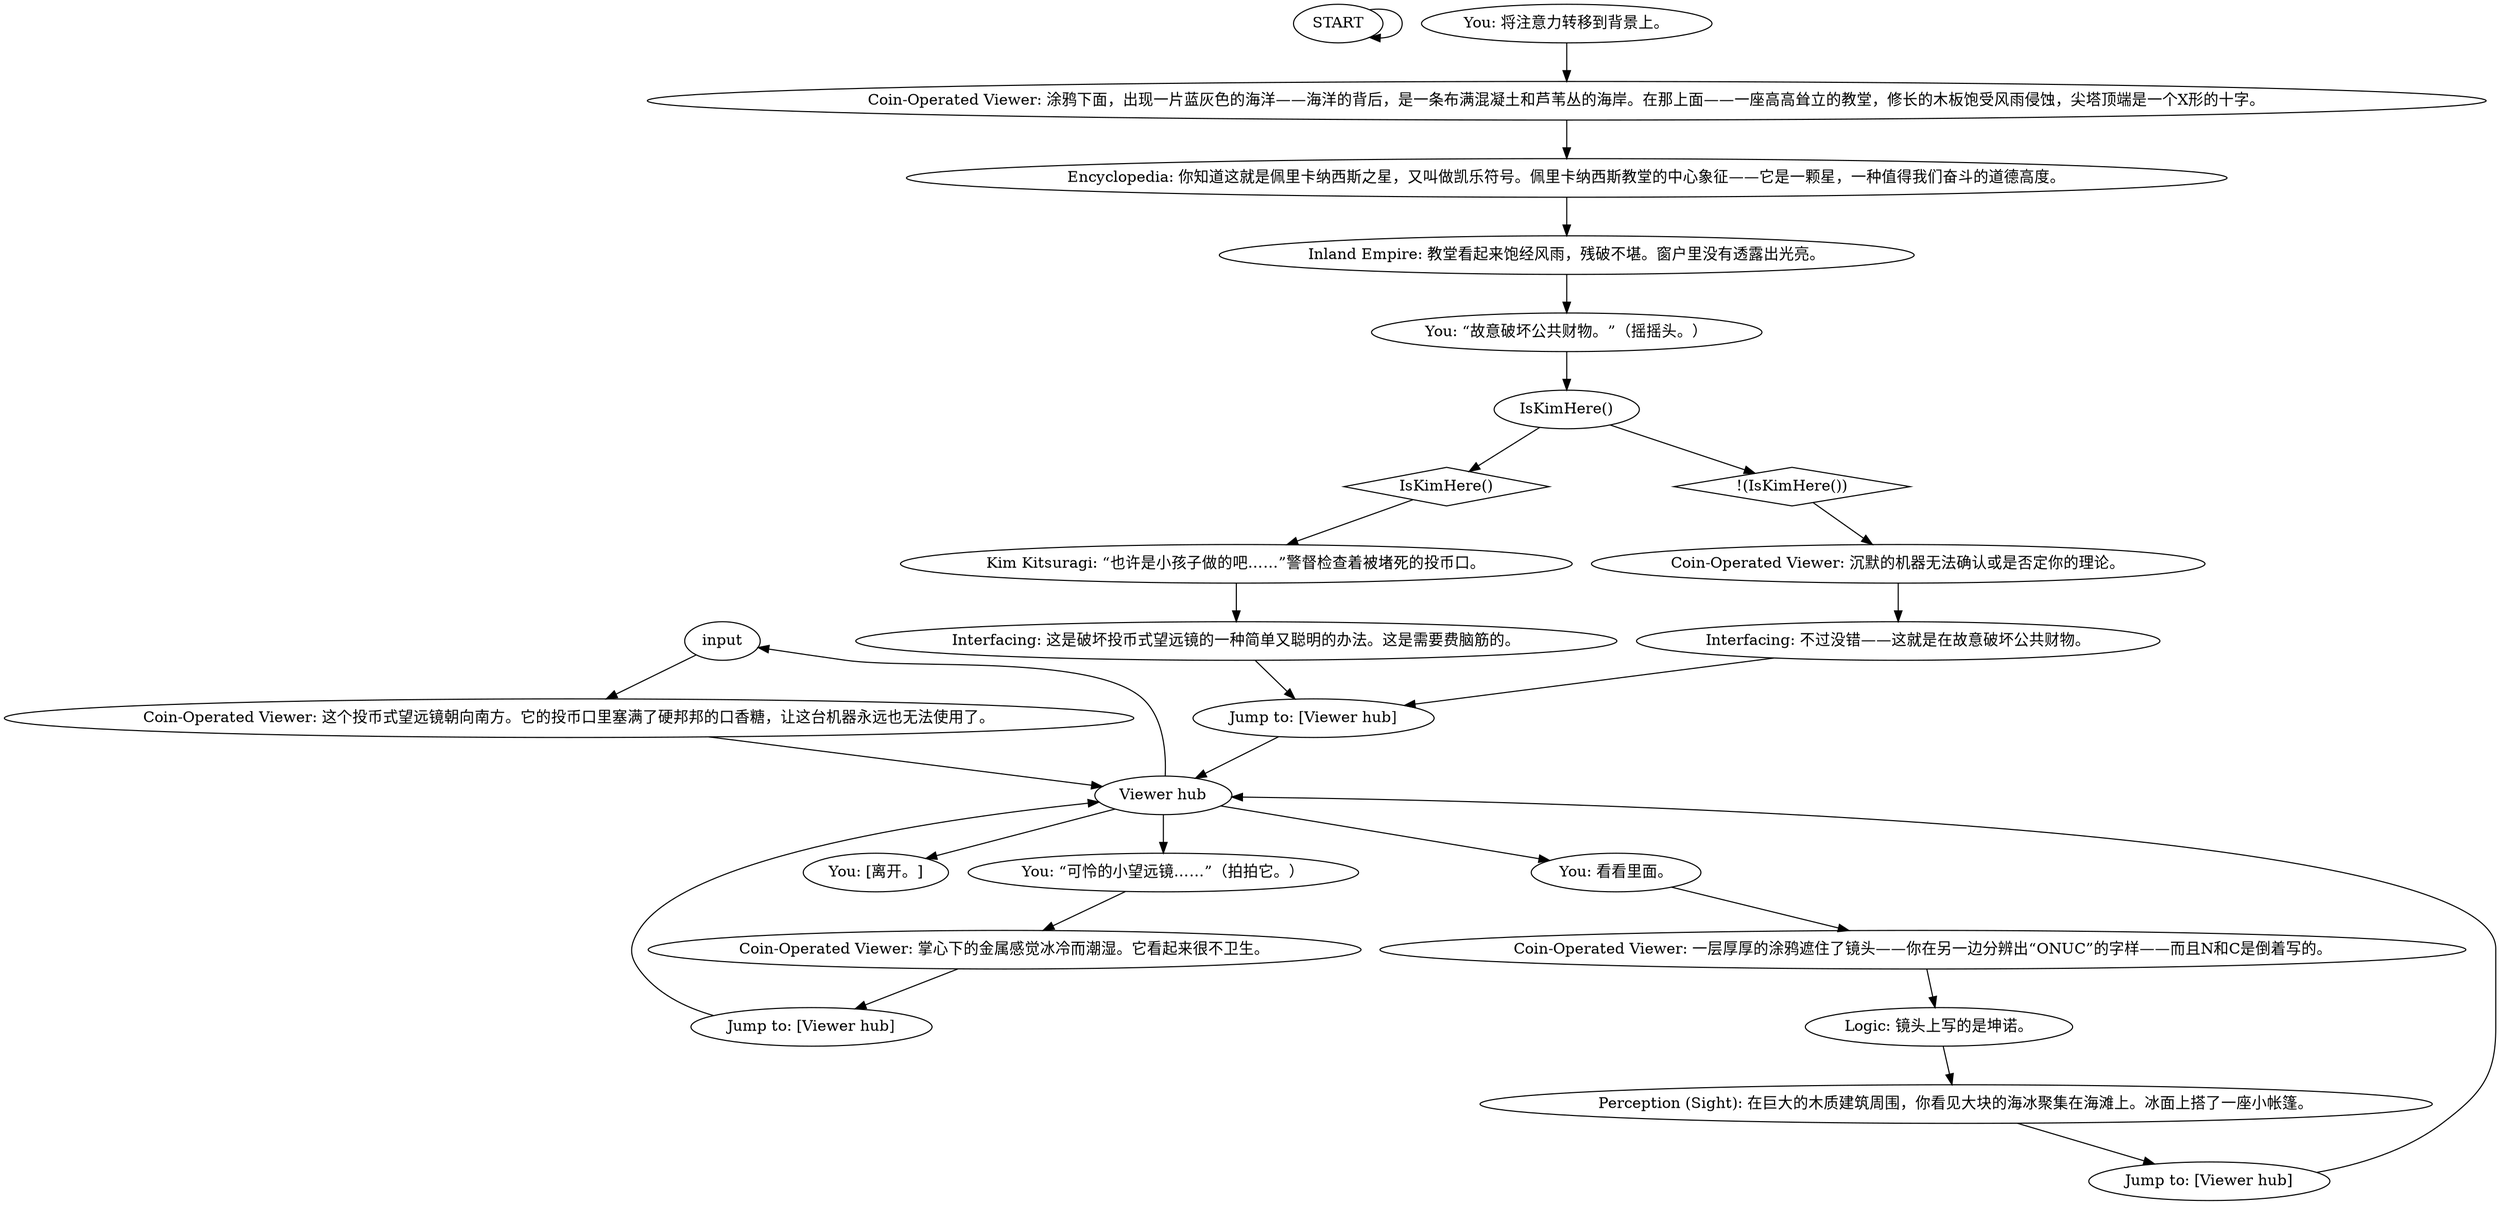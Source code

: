 # PLAZA / COIN-OPERATED VIEWER II
# A coin-operated viewer on the plaza. It offers a view to the church.
# ==================================================
digraph G {
	  0 [label="START"];
	  1 [label="input"];
	  2 [label="You: [离开。]"];
	  3 [label="You: “故意破坏公共财物。”（摇摇头。）"];
	  4 [label="Perception (Sight): 在巨大的木质建筑周围，你看见大块的海冰聚集在海滩上。冰面上搭了一座小帐篷。"];
	  5 [label="You: 将注意力转移到背景上。"];
	  6 [label="Coin-Operated Viewer: 一层厚厚的涂鸦遮住了镜头——你在另一边分辨出“ONUC”的字样——而且N和C是倒着写的。"];
	  7 [label="You: “可怜的小望远镜……”（拍拍它。）"];
	  8 [label="Jump to: [Viewer hub]"];
	  9 [label="Kim Kitsuragi: “也许是小孩子做的吧……”警督检查着被堵死的投币口。"];
	  10 [label="Jump to: [Viewer hub]"];
	  11 [label="Inland Empire: 教堂看起来饱经风雨，残破不堪。窗户里没有透露出光亮。"];
	  12 [label="Interfacing: 不过没错——这就是在故意破坏公共财物。"];
	  13 [label="Coin-Operated Viewer: 这个投币式望远镜朝向南方。它的投币口里塞满了硬邦邦的口香糖，让这台机器永远也无法使用了。"];
	  14 [label="Logic: 镜头上写的是坤诺。"];
	  15 [label="Viewer hub"];
	  16 [label="Coin-Operated Viewer: 掌心下的金属感觉冰冷而潮湿。它看起来很不卫生。"];
	  17 [label="Encyclopedia: 你知道这就是佩里卡纳西斯之星，又叫做凯乐符号。佩里卡纳西斯教堂的中心象征——它是一颗星，一种值得我们奋斗的道德高度。"];
	  18 [label="IsKimHere()"];
	  19 [label="IsKimHere()", shape=diamond];
	  20 [label="!(IsKimHere())", shape=diamond];
	  21 [label="Coin-Operated Viewer: 涂鸦下面，出现一片蓝灰色的海洋——海洋的背后，是一条布满混凝土和芦苇丛的海岸。在那上面——一座高高耸立的教堂，修长的木板饱受风雨侵蚀，尖塔顶端是一个X形的十字。"];
	  22 [label="You: 看看里面。"];
	  23 [label="Coin-Operated Viewer: 沉默的机器无法确认或是否定你的理论。"];
	  24 [label="Interfacing: 这是破坏投币式望远镜的一种简单又聪明的办法。这是需要费脑筋的。"];
	  25 [label="Jump to: [Viewer hub]"];
	  0 -> 0
	  1 -> 13
	  3 -> 18
	  4 -> 25
	  5 -> 21
	  6 -> 14
	  7 -> 16
	  8 -> 15
	  9 -> 24
	  10 -> 15
	  11 -> 3
	  12 -> 10
	  13 -> 15
	  14 -> 4
	  15 -> 1
	  15 -> 2
	  15 -> 22
	  15 -> 7
	  16 -> 8
	  17 -> 11
	  18 -> 19
	  18 -> 20
	  19 -> 9
	  20 -> 23
	  21 -> 17
	  22 -> 6
	  23 -> 12
	  24 -> 10
	  25 -> 15
}

